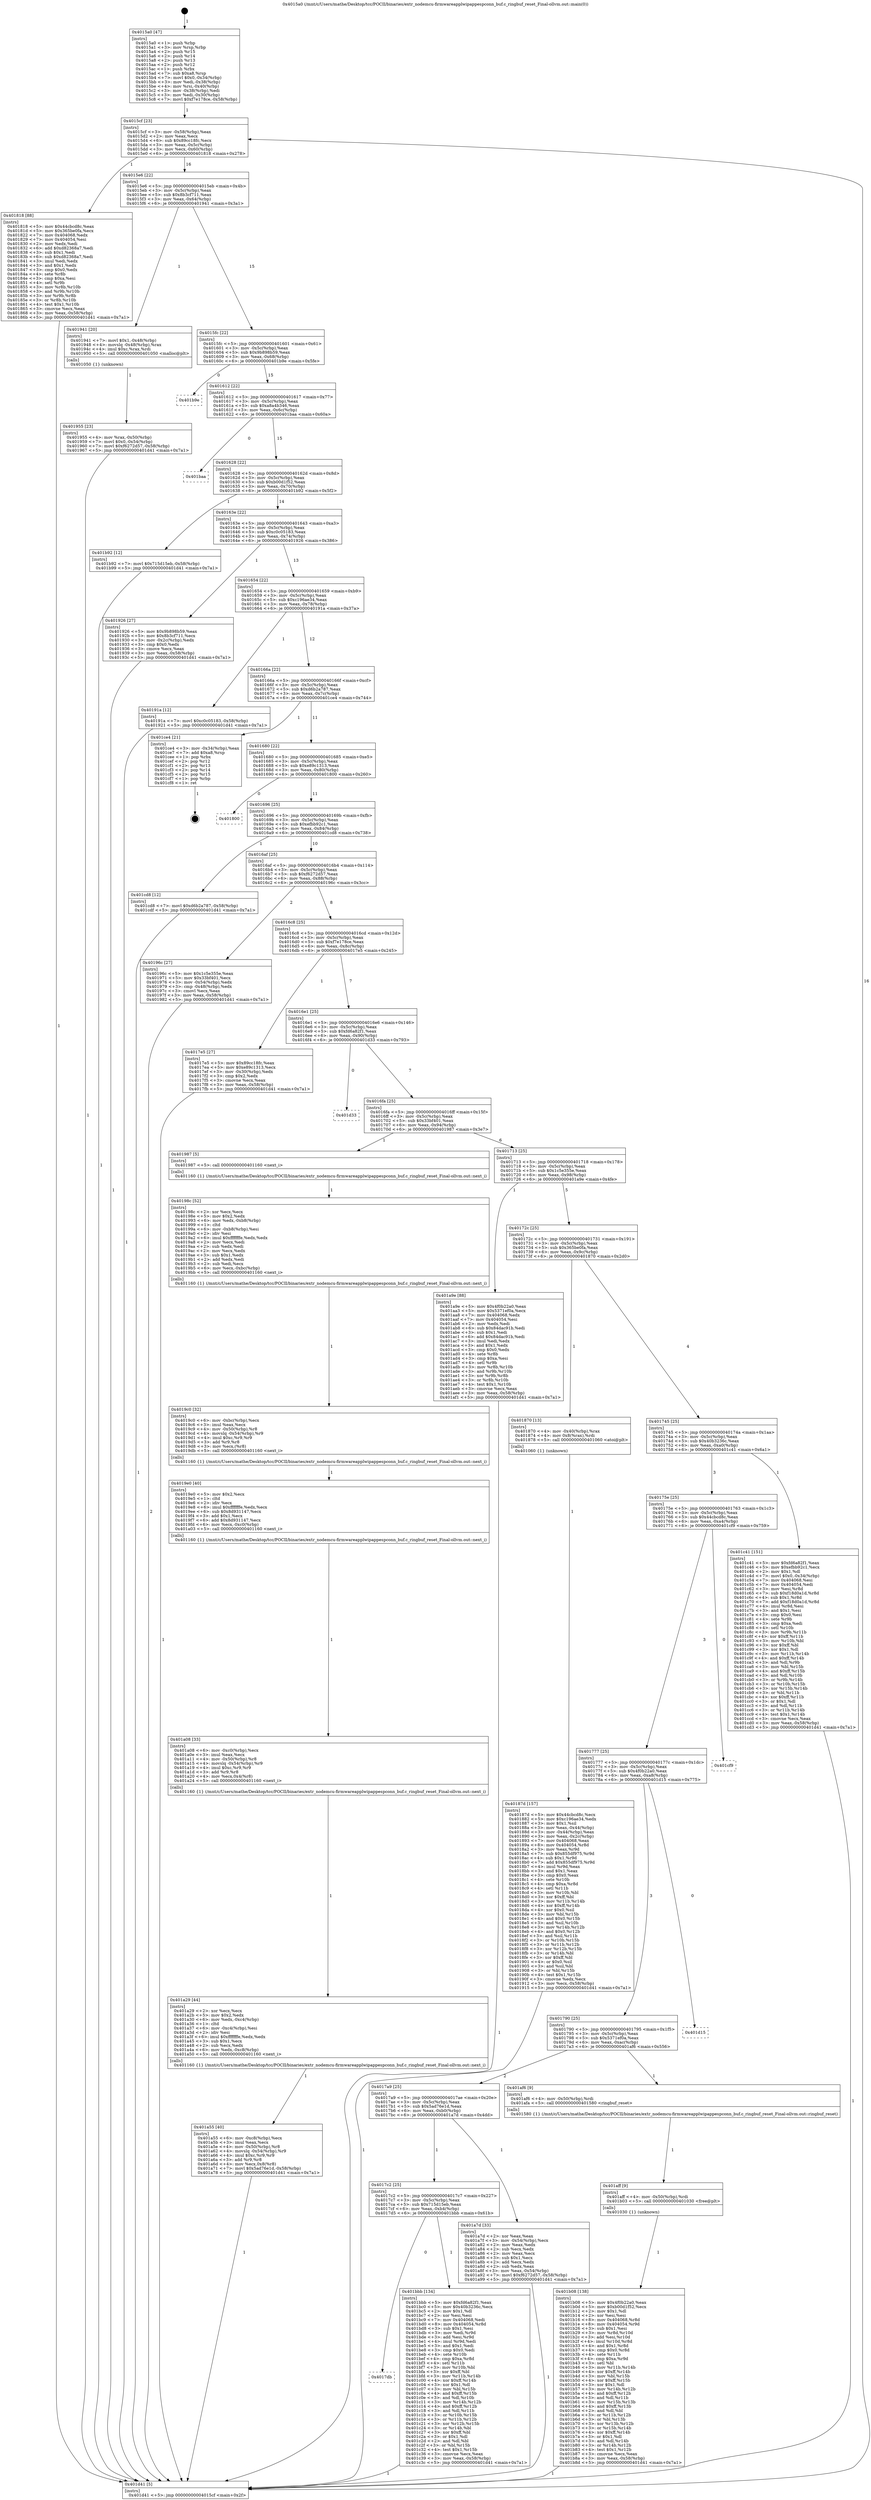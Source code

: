 digraph "0x4015a0" {
  label = "0x4015a0 (/mnt/c/Users/mathe/Desktop/tcc/POCII/binaries/extr_nodemcu-firmwareapplwipappespconn_buf.c_ringbuf_reset_Final-ollvm.out::main(0))"
  labelloc = "t"
  node[shape=record]

  Entry [label="",width=0.3,height=0.3,shape=circle,fillcolor=black,style=filled]
  "0x4015cf" [label="{
     0x4015cf [23]\l
     | [instrs]\l
     &nbsp;&nbsp;0x4015cf \<+3\>: mov -0x58(%rbp),%eax\l
     &nbsp;&nbsp;0x4015d2 \<+2\>: mov %eax,%ecx\l
     &nbsp;&nbsp;0x4015d4 \<+6\>: sub $0x89cc18fc,%ecx\l
     &nbsp;&nbsp;0x4015da \<+3\>: mov %eax,-0x5c(%rbp)\l
     &nbsp;&nbsp;0x4015dd \<+3\>: mov %ecx,-0x60(%rbp)\l
     &nbsp;&nbsp;0x4015e0 \<+6\>: je 0000000000401818 \<main+0x278\>\l
  }"]
  "0x401818" [label="{
     0x401818 [88]\l
     | [instrs]\l
     &nbsp;&nbsp;0x401818 \<+5\>: mov $0x44cbcd8c,%eax\l
     &nbsp;&nbsp;0x40181d \<+5\>: mov $0x365be0fa,%ecx\l
     &nbsp;&nbsp;0x401822 \<+7\>: mov 0x404068,%edx\l
     &nbsp;&nbsp;0x401829 \<+7\>: mov 0x404054,%esi\l
     &nbsp;&nbsp;0x401830 \<+2\>: mov %edx,%edi\l
     &nbsp;&nbsp;0x401832 \<+6\>: add $0xd82368a7,%edi\l
     &nbsp;&nbsp;0x401838 \<+3\>: sub $0x1,%edi\l
     &nbsp;&nbsp;0x40183b \<+6\>: sub $0xd82368a7,%edi\l
     &nbsp;&nbsp;0x401841 \<+3\>: imul %edi,%edx\l
     &nbsp;&nbsp;0x401844 \<+3\>: and $0x1,%edx\l
     &nbsp;&nbsp;0x401847 \<+3\>: cmp $0x0,%edx\l
     &nbsp;&nbsp;0x40184a \<+4\>: sete %r8b\l
     &nbsp;&nbsp;0x40184e \<+3\>: cmp $0xa,%esi\l
     &nbsp;&nbsp;0x401851 \<+4\>: setl %r9b\l
     &nbsp;&nbsp;0x401855 \<+3\>: mov %r8b,%r10b\l
     &nbsp;&nbsp;0x401858 \<+3\>: and %r9b,%r10b\l
     &nbsp;&nbsp;0x40185b \<+3\>: xor %r9b,%r8b\l
     &nbsp;&nbsp;0x40185e \<+3\>: or %r8b,%r10b\l
     &nbsp;&nbsp;0x401861 \<+4\>: test $0x1,%r10b\l
     &nbsp;&nbsp;0x401865 \<+3\>: cmovne %ecx,%eax\l
     &nbsp;&nbsp;0x401868 \<+3\>: mov %eax,-0x58(%rbp)\l
     &nbsp;&nbsp;0x40186b \<+5\>: jmp 0000000000401d41 \<main+0x7a1\>\l
  }"]
  "0x4015e6" [label="{
     0x4015e6 [22]\l
     | [instrs]\l
     &nbsp;&nbsp;0x4015e6 \<+5\>: jmp 00000000004015eb \<main+0x4b\>\l
     &nbsp;&nbsp;0x4015eb \<+3\>: mov -0x5c(%rbp),%eax\l
     &nbsp;&nbsp;0x4015ee \<+5\>: sub $0x8b3cf711,%eax\l
     &nbsp;&nbsp;0x4015f3 \<+3\>: mov %eax,-0x64(%rbp)\l
     &nbsp;&nbsp;0x4015f6 \<+6\>: je 0000000000401941 \<main+0x3a1\>\l
  }"]
  Exit [label="",width=0.3,height=0.3,shape=circle,fillcolor=black,style=filled,peripheries=2]
  "0x401941" [label="{
     0x401941 [20]\l
     | [instrs]\l
     &nbsp;&nbsp;0x401941 \<+7\>: movl $0x1,-0x48(%rbp)\l
     &nbsp;&nbsp;0x401948 \<+4\>: movslq -0x48(%rbp),%rax\l
     &nbsp;&nbsp;0x40194c \<+4\>: imul $0xc,%rax,%rdi\l
     &nbsp;&nbsp;0x401950 \<+5\>: call 0000000000401050 \<malloc@plt\>\l
     | [calls]\l
     &nbsp;&nbsp;0x401050 \{1\} (unknown)\l
  }"]
  "0x4015fc" [label="{
     0x4015fc [22]\l
     | [instrs]\l
     &nbsp;&nbsp;0x4015fc \<+5\>: jmp 0000000000401601 \<main+0x61\>\l
     &nbsp;&nbsp;0x401601 \<+3\>: mov -0x5c(%rbp),%eax\l
     &nbsp;&nbsp;0x401604 \<+5\>: sub $0x9b898b59,%eax\l
     &nbsp;&nbsp;0x401609 \<+3\>: mov %eax,-0x68(%rbp)\l
     &nbsp;&nbsp;0x40160c \<+6\>: je 0000000000401b9e \<main+0x5fe\>\l
  }"]
  "0x4017db" [label="{
     0x4017db\l
  }", style=dashed]
  "0x401b9e" [label="{
     0x401b9e\l
  }", style=dashed]
  "0x401612" [label="{
     0x401612 [22]\l
     | [instrs]\l
     &nbsp;&nbsp;0x401612 \<+5\>: jmp 0000000000401617 \<main+0x77\>\l
     &nbsp;&nbsp;0x401617 \<+3\>: mov -0x5c(%rbp),%eax\l
     &nbsp;&nbsp;0x40161a \<+5\>: sub $0xa8a4b346,%eax\l
     &nbsp;&nbsp;0x40161f \<+3\>: mov %eax,-0x6c(%rbp)\l
     &nbsp;&nbsp;0x401622 \<+6\>: je 0000000000401baa \<main+0x60a\>\l
  }"]
  "0x401bbb" [label="{
     0x401bbb [134]\l
     | [instrs]\l
     &nbsp;&nbsp;0x401bbb \<+5\>: mov $0xfd6a82f1,%eax\l
     &nbsp;&nbsp;0x401bc0 \<+5\>: mov $0x40b3236c,%ecx\l
     &nbsp;&nbsp;0x401bc5 \<+2\>: mov $0x1,%dl\l
     &nbsp;&nbsp;0x401bc7 \<+2\>: xor %esi,%esi\l
     &nbsp;&nbsp;0x401bc9 \<+7\>: mov 0x404068,%edi\l
     &nbsp;&nbsp;0x401bd0 \<+8\>: mov 0x404054,%r8d\l
     &nbsp;&nbsp;0x401bd8 \<+3\>: sub $0x1,%esi\l
     &nbsp;&nbsp;0x401bdb \<+3\>: mov %edi,%r9d\l
     &nbsp;&nbsp;0x401bde \<+3\>: add %esi,%r9d\l
     &nbsp;&nbsp;0x401be1 \<+4\>: imul %r9d,%edi\l
     &nbsp;&nbsp;0x401be5 \<+3\>: and $0x1,%edi\l
     &nbsp;&nbsp;0x401be8 \<+3\>: cmp $0x0,%edi\l
     &nbsp;&nbsp;0x401beb \<+4\>: sete %r10b\l
     &nbsp;&nbsp;0x401bef \<+4\>: cmp $0xa,%r8d\l
     &nbsp;&nbsp;0x401bf3 \<+4\>: setl %r11b\l
     &nbsp;&nbsp;0x401bf7 \<+3\>: mov %r10b,%bl\l
     &nbsp;&nbsp;0x401bfa \<+3\>: xor $0xff,%bl\l
     &nbsp;&nbsp;0x401bfd \<+3\>: mov %r11b,%r14b\l
     &nbsp;&nbsp;0x401c00 \<+4\>: xor $0xff,%r14b\l
     &nbsp;&nbsp;0x401c04 \<+3\>: xor $0x1,%dl\l
     &nbsp;&nbsp;0x401c07 \<+3\>: mov %bl,%r15b\l
     &nbsp;&nbsp;0x401c0a \<+4\>: and $0xff,%r15b\l
     &nbsp;&nbsp;0x401c0e \<+3\>: and %dl,%r10b\l
     &nbsp;&nbsp;0x401c11 \<+3\>: mov %r14b,%r12b\l
     &nbsp;&nbsp;0x401c14 \<+4\>: and $0xff,%r12b\l
     &nbsp;&nbsp;0x401c18 \<+3\>: and %dl,%r11b\l
     &nbsp;&nbsp;0x401c1b \<+3\>: or %r10b,%r15b\l
     &nbsp;&nbsp;0x401c1e \<+3\>: or %r11b,%r12b\l
     &nbsp;&nbsp;0x401c21 \<+3\>: xor %r12b,%r15b\l
     &nbsp;&nbsp;0x401c24 \<+3\>: or %r14b,%bl\l
     &nbsp;&nbsp;0x401c27 \<+3\>: xor $0xff,%bl\l
     &nbsp;&nbsp;0x401c2a \<+3\>: or $0x1,%dl\l
     &nbsp;&nbsp;0x401c2d \<+2\>: and %dl,%bl\l
     &nbsp;&nbsp;0x401c2f \<+3\>: or %bl,%r15b\l
     &nbsp;&nbsp;0x401c32 \<+4\>: test $0x1,%r15b\l
     &nbsp;&nbsp;0x401c36 \<+3\>: cmovne %ecx,%eax\l
     &nbsp;&nbsp;0x401c39 \<+3\>: mov %eax,-0x58(%rbp)\l
     &nbsp;&nbsp;0x401c3c \<+5\>: jmp 0000000000401d41 \<main+0x7a1\>\l
  }"]
  "0x401baa" [label="{
     0x401baa\l
  }", style=dashed]
  "0x401628" [label="{
     0x401628 [22]\l
     | [instrs]\l
     &nbsp;&nbsp;0x401628 \<+5\>: jmp 000000000040162d \<main+0x8d\>\l
     &nbsp;&nbsp;0x40162d \<+3\>: mov -0x5c(%rbp),%eax\l
     &nbsp;&nbsp;0x401630 \<+5\>: sub $0xb00d1f52,%eax\l
     &nbsp;&nbsp;0x401635 \<+3\>: mov %eax,-0x70(%rbp)\l
     &nbsp;&nbsp;0x401638 \<+6\>: je 0000000000401b92 \<main+0x5f2\>\l
  }"]
  "0x401b08" [label="{
     0x401b08 [138]\l
     | [instrs]\l
     &nbsp;&nbsp;0x401b08 \<+5\>: mov $0x4f0b22a0,%eax\l
     &nbsp;&nbsp;0x401b0d \<+5\>: mov $0xb00d1f52,%ecx\l
     &nbsp;&nbsp;0x401b12 \<+2\>: mov $0x1,%dl\l
     &nbsp;&nbsp;0x401b14 \<+2\>: xor %esi,%esi\l
     &nbsp;&nbsp;0x401b16 \<+8\>: mov 0x404068,%r8d\l
     &nbsp;&nbsp;0x401b1e \<+8\>: mov 0x404054,%r9d\l
     &nbsp;&nbsp;0x401b26 \<+3\>: sub $0x1,%esi\l
     &nbsp;&nbsp;0x401b29 \<+3\>: mov %r8d,%r10d\l
     &nbsp;&nbsp;0x401b2c \<+3\>: add %esi,%r10d\l
     &nbsp;&nbsp;0x401b2f \<+4\>: imul %r10d,%r8d\l
     &nbsp;&nbsp;0x401b33 \<+4\>: and $0x1,%r8d\l
     &nbsp;&nbsp;0x401b37 \<+4\>: cmp $0x0,%r8d\l
     &nbsp;&nbsp;0x401b3b \<+4\>: sete %r11b\l
     &nbsp;&nbsp;0x401b3f \<+4\>: cmp $0xa,%r9d\l
     &nbsp;&nbsp;0x401b43 \<+3\>: setl %bl\l
     &nbsp;&nbsp;0x401b46 \<+3\>: mov %r11b,%r14b\l
     &nbsp;&nbsp;0x401b49 \<+4\>: xor $0xff,%r14b\l
     &nbsp;&nbsp;0x401b4d \<+3\>: mov %bl,%r15b\l
     &nbsp;&nbsp;0x401b50 \<+4\>: xor $0xff,%r15b\l
     &nbsp;&nbsp;0x401b54 \<+3\>: xor $0x1,%dl\l
     &nbsp;&nbsp;0x401b57 \<+3\>: mov %r14b,%r12b\l
     &nbsp;&nbsp;0x401b5a \<+4\>: and $0xff,%r12b\l
     &nbsp;&nbsp;0x401b5e \<+3\>: and %dl,%r11b\l
     &nbsp;&nbsp;0x401b61 \<+3\>: mov %r15b,%r13b\l
     &nbsp;&nbsp;0x401b64 \<+4\>: and $0xff,%r13b\l
     &nbsp;&nbsp;0x401b68 \<+2\>: and %dl,%bl\l
     &nbsp;&nbsp;0x401b6a \<+3\>: or %r11b,%r12b\l
     &nbsp;&nbsp;0x401b6d \<+3\>: or %bl,%r13b\l
     &nbsp;&nbsp;0x401b70 \<+3\>: xor %r13b,%r12b\l
     &nbsp;&nbsp;0x401b73 \<+3\>: or %r15b,%r14b\l
     &nbsp;&nbsp;0x401b76 \<+4\>: xor $0xff,%r14b\l
     &nbsp;&nbsp;0x401b7a \<+3\>: or $0x1,%dl\l
     &nbsp;&nbsp;0x401b7d \<+3\>: and %dl,%r14b\l
     &nbsp;&nbsp;0x401b80 \<+3\>: or %r14b,%r12b\l
     &nbsp;&nbsp;0x401b83 \<+4\>: test $0x1,%r12b\l
     &nbsp;&nbsp;0x401b87 \<+3\>: cmovne %ecx,%eax\l
     &nbsp;&nbsp;0x401b8a \<+3\>: mov %eax,-0x58(%rbp)\l
     &nbsp;&nbsp;0x401b8d \<+5\>: jmp 0000000000401d41 \<main+0x7a1\>\l
  }"]
  "0x401b92" [label="{
     0x401b92 [12]\l
     | [instrs]\l
     &nbsp;&nbsp;0x401b92 \<+7\>: movl $0x715d15eb,-0x58(%rbp)\l
     &nbsp;&nbsp;0x401b99 \<+5\>: jmp 0000000000401d41 \<main+0x7a1\>\l
  }"]
  "0x40163e" [label="{
     0x40163e [22]\l
     | [instrs]\l
     &nbsp;&nbsp;0x40163e \<+5\>: jmp 0000000000401643 \<main+0xa3\>\l
     &nbsp;&nbsp;0x401643 \<+3\>: mov -0x5c(%rbp),%eax\l
     &nbsp;&nbsp;0x401646 \<+5\>: sub $0xc0c05183,%eax\l
     &nbsp;&nbsp;0x40164b \<+3\>: mov %eax,-0x74(%rbp)\l
     &nbsp;&nbsp;0x40164e \<+6\>: je 0000000000401926 \<main+0x386\>\l
  }"]
  "0x401aff" [label="{
     0x401aff [9]\l
     | [instrs]\l
     &nbsp;&nbsp;0x401aff \<+4\>: mov -0x50(%rbp),%rdi\l
     &nbsp;&nbsp;0x401b03 \<+5\>: call 0000000000401030 \<free@plt\>\l
     | [calls]\l
     &nbsp;&nbsp;0x401030 \{1\} (unknown)\l
  }"]
  "0x401926" [label="{
     0x401926 [27]\l
     | [instrs]\l
     &nbsp;&nbsp;0x401926 \<+5\>: mov $0x9b898b59,%eax\l
     &nbsp;&nbsp;0x40192b \<+5\>: mov $0x8b3cf711,%ecx\l
     &nbsp;&nbsp;0x401930 \<+3\>: mov -0x2c(%rbp),%edx\l
     &nbsp;&nbsp;0x401933 \<+3\>: cmp $0x0,%edx\l
     &nbsp;&nbsp;0x401936 \<+3\>: cmove %ecx,%eax\l
     &nbsp;&nbsp;0x401939 \<+3\>: mov %eax,-0x58(%rbp)\l
     &nbsp;&nbsp;0x40193c \<+5\>: jmp 0000000000401d41 \<main+0x7a1\>\l
  }"]
  "0x401654" [label="{
     0x401654 [22]\l
     | [instrs]\l
     &nbsp;&nbsp;0x401654 \<+5\>: jmp 0000000000401659 \<main+0xb9\>\l
     &nbsp;&nbsp;0x401659 \<+3\>: mov -0x5c(%rbp),%eax\l
     &nbsp;&nbsp;0x40165c \<+5\>: sub $0xc196ae34,%eax\l
     &nbsp;&nbsp;0x401661 \<+3\>: mov %eax,-0x78(%rbp)\l
     &nbsp;&nbsp;0x401664 \<+6\>: je 000000000040191a \<main+0x37a\>\l
  }"]
  "0x4017c2" [label="{
     0x4017c2 [25]\l
     | [instrs]\l
     &nbsp;&nbsp;0x4017c2 \<+5\>: jmp 00000000004017c7 \<main+0x227\>\l
     &nbsp;&nbsp;0x4017c7 \<+3\>: mov -0x5c(%rbp),%eax\l
     &nbsp;&nbsp;0x4017ca \<+5\>: sub $0x715d15eb,%eax\l
     &nbsp;&nbsp;0x4017cf \<+6\>: mov %eax,-0xb4(%rbp)\l
     &nbsp;&nbsp;0x4017d5 \<+6\>: je 0000000000401bbb \<main+0x61b\>\l
  }"]
  "0x40191a" [label="{
     0x40191a [12]\l
     | [instrs]\l
     &nbsp;&nbsp;0x40191a \<+7\>: movl $0xc0c05183,-0x58(%rbp)\l
     &nbsp;&nbsp;0x401921 \<+5\>: jmp 0000000000401d41 \<main+0x7a1\>\l
  }"]
  "0x40166a" [label="{
     0x40166a [22]\l
     | [instrs]\l
     &nbsp;&nbsp;0x40166a \<+5\>: jmp 000000000040166f \<main+0xcf\>\l
     &nbsp;&nbsp;0x40166f \<+3\>: mov -0x5c(%rbp),%eax\l
     &nbsp;&nbsp;0x401672 \<+5\>: sub $0xd6b2a787,%eax\l
     &nbsp;&nbsp;0x401677 \<+3\>: mov %eax,-0x7c(%rbp)\l
     &nbsp;&nbsp;0x40167a \<+6\>: je 0000000000401ce4 \<main+0x744\>\l
  }"]
  "0x401a7d" [label="{
     0x401a7d [33]\l
     | [instrs]\l
     &nbsp;&nbsp;0x401a7d \<+2\>: xor %eax,%eax\l
     &nbsp;&nbsp;0x401a7f \<+3\>: mov -0x54(%rbp),%ecx\l
     &nbsp;&nbsp;0x401a82 \<+2\>: mov %eax,%edx\l
     &nbsp;&nbsp;0x401a84 \<+2\>: sub %ecx,%edx\l
     &nbsp;&nbsp;0x401a86 \<+2\>: mov %eax,%ecx\l
     &nbsp;&nbsp;0x401a88 \<+3\>: sub $0x1,%ecx\l
     &nbsp;&nbsp;0x401a8b \<+2\>: add %ecx,%edx\l
     &nbsp;&nbsp;0x401a8d \<+2\>: sub %edx,%eax\l
     &nbsp;&nbsp;0x401a8f \<+3\>: mov %eax,-0x54(%rbp)\l
     &nbsp;&nbsp;0x401a92 \<+7\>: movl $0xf6272d57,-0x58(%rbp)\l
     &nbsp;&nbsp;0x401a99 \<+5\>: jmp 0000000000401d41 \<main+0x7a1\>\l
  }"]
  "0x401ce4" [label="{
     0x401ce4 [21]\l
     | [instrs]\l
     &nbsp;&nbsp;0x401ce4 \<+3\>: mov -0x34(%rbp),%eax\l
     &nbsp;&nbsp;0x401ce7 \<+7\>: add $0xa8,%rsp\l
     &nbsp;&nbsp;0x401cee \<+1\>: pop %rbx\l
     &nbsp;&nbsp;0x401cef \<+2\>: pop %r12\l
     &nbsp;&nbsp;0x401cf1 \<+2\>: pop %r13\l
     &nbsp;&nbsp;0x401cf3 \<+2\>: pop %r14\l
     &nbsp;&nbsp;0x401cf5 \<+2\>: pop %r15\l
     &nbsp;&nbsp;0x401cf7 \<+1\>: pop %rbp\l
     &nbsp;&nbsp;0x401cf8 \<+1\>: ret\l
  }"]
  "0x401680" [label="{
     0x401680 [22]\l
     | [instrs]\l
     &nbsp;&nbsp;0x401680 \<+5\>: jmp 0000000000401685 \<main+0xe5\>\l
     &nbsp;&nbsp;0x401685 \<+3\>: mov -0x5c(%rbp),%eax\l
     &nbsp;&nbsp;0x401688 \<+5\>: sub $0xe89c1313,%eax\l
     &nbsp;&nbsp;0x40168d \<+3\>: mov %eax,-0x80(%rbp)\l
     &nbsp;&nbsp;0x401690 \<+6\>: je 0000000000401800 \<main+0x260\>\l
  }"]
  "0x4017a9" [label="{
     0x4017a9 [25]\l
     | [instrs]\l
     &nbsp;&nbsp;0x4017a9 \<+5\>: jmp 00000000004017ae \<main+0x20e\>\l
     &nbsp;&nbsp;0x4017ae \<+3\>: mov -0x5c(%rbp),%eax\l
     &nbsp;&nbsp;0x4017b1 \<+5\>: sub $0x5ad76e1d,%eax\l
     &nbsp;&nbsp;0x4017b6 \<+6\>: mov %eax,-0xb0(%rbp)\l
     &nbsp;&nbsp;0x4017bc \<+6\>: je 0000000000401a7d \<main+0x4dd\>\l
  }"]
  "0x401800" [label="{
     0x401800\l
  }", style=dashed]
  "0x401696" [label="{
     0x401696 [25]\l
     | [instrs]\l
     &nbsp;&nbsp;0x401696 \<+5\>: jmp 000000000040169b \<main+0xfb\>\l
     &nbsp;&nbsp;0x40169b \<+3\>: mov -0x5c(%rbp),%eax\l
     &nbsp;&nbsp;0x40169e \<+5\>: sub $0xefbb92c1,%eax\l
     &nbsp;&nbsp;0x4016a3 \<+6\>: mov %eax,-0x84(%rbp)\l
     &nbsp;&nbsp;0x4016a9 \<+6\>: je 0000000000401cd8 \<main+0x738\>\l
  }"]
  "0x401af6" [label="{
     0x401af6 [9]\l
     | [instrs]\l
     &nbsp;&nbsp;0x401af6 \<+4\>: mov -0x50(%rbp),%rdi\l
     &nbsp;&nbsp;0x401afa \<+5\>: call 0000000000401580 \<ringbuf_reset\>\l
     | [calls]\l
     &nbsp;&nbsp;0x401580 \{1\} (/mnt/c/Users/mathe/Desktop/tcc/POCII/binaries/extr_nodemcu-firmwareapplwipappespconn_buf.c_ringbuf_reset_Final-ollvm.out::ringbuf_reset)\l
  }"]
  "0x401cd8" [label="{
     0x401cd8 [12]\l
     | [instrs]\l
     &nbsp;&nbsp;0x401cd8 \<+7\>: movl $0xd6b2a787,-0x58(%rbp)\l
     &nbsp;&nbsp;0x401cdf \<+5\>: jmp 0000000000401d41 \<main+0x7a1\>\l
  }"]
  "0x4016af" [label="{
     0x4016af [25]\l
     | [instrs]\l
     &nbsp;&nbsp;0x4016af \<+5\>: jmp 00000000004016b4 \<main+0x114\>\l
     &nbsp;&nbsp;0x4016b4 \<+3\>: mov -0x5c(%rbp),%eax\l
     &nbsp;&nbsp;0x4016b7 \<+5\>: sub $0xf6272d57,%eax\l
     &nbsp;&nbsp;0x4016bc \<+6\>: mov %eax,-0x88(%rbp)\l
     &nbsp;&nbsp;0x4016c2 \<+6\>: je 000000000040196c \<main+0x3cc\>\l
  }"]
  "0x401790" [label="{
     0x401790 [25]\l
     | [instrs]\l
     &nbsp;&nbsp;0x401790 \<+5\>: jmp 0000000000401795 \<main+0x1f5\>\l
     &nbsp;&nbsp;0x401795 \<+3\>: mov -0x5c(%rbp),%eax\l
     &nbsp;&nbsp;0x401798 \<+5\>: sub $0x5371ef0a,%eax\l
     &nbsp;&nbsp;0x40179d \<+6\>: mov %eax,-0xac(%rbp)\l
     &nbsp;&nbsp;0x4017a3 \<+6\>: je 0000000000401af6 \<main+0x556\>\l
  }"]
  "0x40196c" [label="{
     0x40196c [27]\l
     | [instrs]\l
     &nbsp;&nbsp;0x40196c \<+5\>: mov $0x1c5e355e,%eax\l
     &nbsp;&nbsp;0x401971 \<+5\>: mov $0x33bf401,%ecx\l
     &nbsp;&nbsp;0x401976 \<+3\>: mov -0x54(%rbp),%edx\l
     &nbsp;&nbsp;0x401979 \<+3\>: cmp -0x48(%rbp),%edx\l
     &nbsp;&nbsp;0x40197c \<+3\>: cmovl %ecx,%eax\l
     &nbsp;&nbsp;0x40197f \<+3\>: mov %eax,-0x58(%rbp)\l
     &nbsp;&nbsp;0x401982 \<+5\>: jmp 0000000000401d41 \<main+0x7a1\>\l
  }"]
  "0x4016c8" [label="{
     0x4016c8 [25]\l
     | [instrs]\l
     &nbsp;&nbsp;0x4016c8 \<+5\>: jmp 00000000004016cd \<main+0x12d\>\l
     &nbsp;&nbsp;0x4016cd \<+3\>: mov -0x5c(%rbp),%eax\l
     &nbsp;&nbsp;0x4016d0 \<+5\>: sub $0xf7e178ce,%eax\l
     &nbsp;&nbsp;0x4016d5 \<+6\>: mov %eax,-0x8c(%rbp)\l
     &nbsp;&nbsp;0x4016db \<+6\>: je 00000000004017e5 \<main+0x245\>\l
  }"]
  "0x401d15" [label="{
     0x401d15\l
  }", style=dashed]
  "0x4017e5" [label="{
     0x4017e5 [27]\l
     | [instrs]\l
     &nbsp;&nbsp;0x4017e5 \<+5\>: mov $0x89cc18fc,%eax\l
     &nbsp;&nbsp;0x4017ea \<+5\>: mov $0xe89c1313,%ecx\l
     &nbsp;&nbsp;0x4017ef \<+3\>: mov -0x30(%rbp),%edx\l
     &nbsp;&nbsp;0x4017f2 \<+3\>: cmp $0x2,%edx\l
     &nbsp;&nbsp;0x4017f5 \<+3\>: cmovne %ecx,%eax\l
     &nbsp;&nbsp;0x4017f8 \<+3\>: mov %eax,-0x58(%rbp)\l
     &nbsp;&nbsp;0x4017fb \<+5\>: jmp 0000000000401d41 \<main+0x7a1\>\l
  }"]
  "0x4016e1" [label="{
     0x4016e1 [25]\l
     | [instrs]\l
     &nbsp;&nbsp;0x4016e1 \<+5\>: jmp 00000000004016e6 \<main+0x146\>\l
     &nbsp;&nbsp;0x4016e6 \<+3\>: mov -0x5c(%rbp),%eax\l
     &nbsp;&nbsp;0x4016e9 \<+5\>: sub $0xfd6a82f1,%eax\l
     &nbsp;&nbsp;0x4016ee \<+6\>: mov %eax,-0x90(%rbp)\l
     &nbsp;&nbsp;0x4016f4 \<+6\>: je 0000000000401d33 \<main+0x793\>\l
  }"]
  "0x401d41" [label="{
     0x401d41 [5]\l
     | [instrs]\l
     &nbsp;&nbsp;0x401d41 \<+5\>: jmp 00000000004015cf \<main+0x2f\>\l
  }"]
  "0x4015a0" [label="{
     0x4015a0 [47]\l
     | [instrs]\l
     &nbsp;&nbsp;0x4015a0 \<+1\>: push %rbp\l
     &nbsp;&nbsp;0x4015a1 \<+3\>: mov %rsp,%rbp\l
     &nbsp;&nbsp;0x4015a4 \<+2\>: push %r15\l
     &nbsp;&nbsp;0x4015a6 \<+2\>: push %r14\l
     &nbsp;&nbsp;0x4015a8 \<+2\>: push %r13\l
     &nbsp;&nbsp;0x4015aa \<+2\>: push %r12\l
     &nbsp;&nbsp;0x4015ac \<+1\>: push %rbx\l
     &nbsp;&nbsp;0x4015ad \<+7\>: sub $0xa8,%rsp\l
     &nbsp;&nbsp;0x4015b4 \<+7\>: movl $0x0,-0x34(%rbp)\l
     &nbsp;&nbsp;0x4015bb \<+3\>: mov %edi,-0x38(%rbp)\l
     &nbsp;&nbsp;0x4015be \<+4\>: mov %rsi,-0x40(%rbp)\l
     &nbsp;&nbsp;0x4015c2 \<+3\>: mov -0x38(%rbp),%edi\l
     &nbsp;&nbsp;0x4015c5 \<+3\>: mov %edi,-0x30(%rbp)\l
     &nbsp;&nbsp;0x4015c8 \<+7\>: movl $0xf7e178ce,-0x58(%rbp)\l
  }"]
  "0x401777" [label="{
     0x401777 [25]\l
     | [instrs]\l
     &nbsp;&nbsp;0x401777 \<+5\>: jmp 000000000040177c \<main+0x1dc\>\l
     &nbsp;&nbsp;0x40177c \<+3\>: mov -0x5c(%rbp),%eax\l
     &nbsp;&nbsp;0x40177f \<+5\>: sub $0x4f0b22a0,%eax\l
     &nbsp;&nbsp;0x401784 \<+6\>: mov %eax,-0xa8(%rbp)\l
     &nbsp;&nbsp;0x40178a \<+6\>: je 0000000000401d15 \<main+0x775\>\l
  }"]
  "0x401d33" [label="{
     0x401d33\l
  }", style=dashed]
  "0x4016fa" [label="{
     0x4016fa [25]\l
     | [instrs]\l
     &nbsp;&nbsp;0x4016fa \<+5\>: jmp 00000000004016ff \<main+0x15f\>\l
     &nbsp;&nbsp;0x4016ff \<+3\>: mov -0x5c(%rbp),%eax\l
     &nbsp;&nbsp;0x401702 \<+5\>: sub $0x33bf401,%eax\l
     &nbsp;&nbsp;0x401707 \<+6\>: mov %eax,-0x94(%rbp)\l
     &nbsp;&nbsp;0x40170d \<+6\>: je 0000000000401987 \<main+0x3e7\>\l
  }"]
  "0x401cf9" [label="{
     0x401cf9\l
  }", style=dashed]
  "0x401987" [label="{
     0x401987 [5]\l
     | [instrs]\l
     &nbsp;&nbsp;0x401987 \<+5\>: call 0000000000401160 \<next_i\>\l
     | [calls]\l
     &nbsp;&nbsp;0x401160 \{1\} (/mnt/c/Users/mathe/Desktop/tcc/POCII/binaries/extr_nodemcu-firmwareapplwipappespconn_buf.c_ringbuf_reset_Final-ollvm.out::next_i)\l
  }"]
  "0x401713" [label="{
     0x401713 [25]\l
     | [instrs]\l
     &nbsp;&nbsp;0x401713 \<+5\>: jmp 0000000000401718 \<main+0x178\>\l
     &nbsp;&nbsp;0x401718 \<+3\>: mov -0x5c(%rbp),%eax\l
     &nbsp;&nbsp;0x40171b \<+5\>: sub $0x1c5e355e,%eax\l
     &nbsp;&nbsp;0x401720 \<+6\>: mov %eax,-0x98(%rbp)\l
     &nbsp;&nbsp;0x401726 \<+6\>: je 0000000000401a9e \<main+0x4fe\>\l
  }"]
  "0x40175e" [label="{
     0x40175e [25]\l
     | [instrs]\l
     &nbsp;&nbsp;0x40175e \<+5\>: jmp 0000000000401763 \<main+0x1c3\>\l
     &nbsp;&nbsp;0x401763 \<+3\>: mov -0x5c(%rbp),%eax\l
     &nbsp;&nbsp;0x401766 \<+5\>: sub $0x44cbcd8c,%eax\l
     &nbsp;&nbsp;0x40176b \<+6\>: mov %eax,-0xa4(%rbp)\l
     &nbsp;&nbsp;0x401771 \<+6\>: je 0000000000401cf9 \<main+0x759\>\l
  }"]
  "0x401a9e" [label="{
     0x401a9e [88]\l
     | [instrs]\l
     &nbsp;&nbsp;0x401a9e \<+5\>: mov $0x4f0b22a0,%eax\l
     &nbsp;&nbsp;0x401aa3 \<+5\>: mov $0x5371ef0a,%ecx\l
     &nbsp;&nbsp;0x401aa8 \<+7\>: mov 0x404068,%edx\l
     &nbsp;&nbsp;0x401aaf \<+7\>: mov 0x404054,%esi\l
     &nbsp;&nbsp;0x401ab6 \<+2\>: mov %edx,%edi\l
     &nbsp;&nbsp;0x401ab8 \<+6\>: sub $0x84dac91b,%edi\l
     &nbsp;&nbsp;0x401abe \<+3\>: sub $0x1,%edi\l
     &nbsp;&nbsp;0x401ac1 \<+6\>: add $0x84dac91b,%edi\l
     &nbsp;&nbsp;0x401ac7 \<+3\>: imul %edi,%edx\l
     &nbsp;&nbsp;0x401aca \<+3\>: and $0x1,%edx\l
     &nbsp;&nbsp;0x401acd \<+3\>: cmp $0x0,%edx\l
     &nbsp;&nbsp;0x401ad0 \<+4\>: sete %r8b\l
     &nbsp;&nbsp;0x401ad4 \<+3\>: cmp $0xa,%esi\l
     &nbsp;&nbsp;0x401ad7 \<+4\>: setl %r9b\l
     &nbsp;&nbsp;0x401adb \<+3\>: mov %r8b,%r10b\l
     &nbsp;&nbsp;0x401ade \<+3\>: and %r9b,%r10b\l
     &nbsp;&nbsp;0x401ae1 \<+3\>: xor %r9b,%r8b\l
     &nbsp;&nbsp;0x401ae4 \<+3\>: or %r8b,%r10b\l
     &nbsp;&nbsp;0x401ae7 \<+4\>: test $0x1,%r10b\l
     &nbsp;&nbsp;0x401aeb \<+3\>: cmovne %ecx,%eax\l
     &nbsp;&nbsp;0x401aee \<+3\>: mov %eax,-0x58(%rbp)\l
     &nbsp;&nbsp;0x401af1 \<+5\>: jmp 0000000000401d41 \<main+0x7a1\>\l
  }"]
  "0x40172c" [label="{
     0x40172c [25]\l
     | [instrs]\l
     &nbsp;&nbsp;0x40172c \<+5\>: jmp 0000000000401731 \<main+0x191\>\l
     &nbsp;&nbsp;0x401731 \<+3\>: mov -0x5c(%rbp),%eax\l
     &nbsp;&nbsp;0x401734 \<+5\>: sub $0x365be0fa,%eax\l
     &nbsp;&nbsp;0x401739 \<+6\>: mov %eax,-0x9c(%rbp)\l
     &nbsp;&nbsp;0x40173f \<+6\>: je 0000000000401870 \<main+0x2d0\>\l
  }"]
  "0x401c41" [label="{
     0x401c41 [151]\l
     | [instrs]\l
     &nbsp;&nbsp;0x401c41 \<+5\>: mov $0xfd6a82f1,%eax\l
     &nbsp;&nbsp;0x401c46 \<+5\>: mov $0xefbb92c1,%ecx\l
     &nbsp;&nbsp;0x401c4b \<+2\>: mov $0x1,%dl\l
     &nbsp;&nbsp;0x401c4d \<+7\>: movl $0x0,-0x34(%rbp)\l
     &nbsp;&nbsp;0x401c54 \<+7\>: mov 0x404068,%esi\l
     &nbsp;&nbsp;0x401c5b \<+7\>: mov 0x404054,%edi\l
     &nbsp;&nbsp;0x401c62 \<+3\>: mov %esi,%r8d\l
     &nbsp;&nbsp;0x401c65 \<+7\>: sub $0xf18d0a1d,%r8d\l
     &nbsp;&nbsp;0x401c6c \<+4\>: sub $0x1,%r8d\l
     &nbsp;&nbsp;0x401c70 \<+7\>: add $0xf18d0a1d,%r8d\l
     &nbsp;&nbsp;0x401c77 \<+4\>: imul %r8d,%esi\l
     &nbsp;&nbsp;0x401c7b \<+3\>: and $0x1,%esi\l
     &nbsp;&nbsp;0x401c7e \<+3\>: cmp $0x0,%esi\l
     &nbsp;&nbsp;0x401c81 \<+4\>: sete %r9b\l
     &nbsp;&nbsp;0x401c85 \<+3\>: cmp $0xa,%edi\l
     &nbsp;&nbsp;0x401c88 \<+4\>: setl %r10b\l
     &nbsp;&nbsp;0x401c8c \<+3\>: mov %r9b,%r11b\l
     &nbsp;&nbsp;0x401c8f \<+4\>: xor $0xff,%r11b\l
     &nbsp;&nbsp;0x401c93 \<+3\>: mov %r10b,%bl\l
     &nbsp;&nbsp;0x401c96 \<+3\>: xor $0xff,%bl\l
     &nbsp;&nbsp;0x401c99 \<+3\>: xor $0x1,%dl\l
     &nbsp;&nbsp;0x401c9c \<+3\>: mov %r11b,%r14b\l
     &nbsp;&nbsp;0x401c9f \<+4\>: and $0xff,%r14b\l
     &nbsp;&nbsp;0x401ca3 \<+3\>: and %dl,%r9b\l
     &nbsp;&nbsp;0x401ca6 \<+3\>: mov %bl,%r15b\l
     &nbsp;&nbsp;0x401ca9 \<+4\>: and $0xff,%r15b\l
     &nbsp;&nbsp;0x401cad \<+3\>: and %dl,%r10b\l
     &nbsp;&nbsp;0x401cb0 \<+3\>: or %r9b,%r14b\l
     &nbsp;&nbsp;0x401cb3 \<+3\>: or %r10b,%r15b\l
     &nbsp;&nbsp;0x401cb6 \<+3\>: xor %r15b,%r14b\l
     &nbsp;&nbsp;0x401cb9 \<+3\>: or %bl,%r11b\l
     &nbsp;&nbsp;0x401cbc \<+4\>: xor $0xff,%r11b\l
     &nbsp;&nbsp;0x401cc0 \<+3\>: or $0x1,%dl\l
     &nbsp;&nbsp;0x401cc3 \<+3\>: and %dl,%r11b\l
     &nbsp;&nbsp;0x401cc6 \<+3\>: or %r11b,%r14b\l
     &nbsp;&nbsp;0x401cc9 \<+4\>: test $0x1,%r14b\l
     &nbsp;&nbsp;0x401ccd \<+3\>: cmovne %ecx,%eax\l
     &nbsp;&nbsp;0x401cd0 \<+3\>: mov %eax,-0x58(%rbp)\l
     &nbsp;&nbsp;0x401cd3 \<+5\>: jmp 0000000000401d41 \<main+0x7a1\>\l
  }"]
  "0x401870" [label="{
     0x401870 [13]\l
     | [instrs]\l
     &nbsp;&nbsp;0x401870 \<+4\>: mov -0x40(%rbp),%rax\l
     &nbsp;&nbsp;0x401874 \<+4\>: mov 0x8(%rax),%rdi\l
     &nbsp;&nbsp;0x401878 \<+5\>: call 0000000000401060 \<atoi@plt\>\l
     | [calls]\l
     &nbsp;&nbsp;0x401060 \{1\} (unknown)\l
  }"]
  "0x401745" [label="{
     0x401745 [25]\l
     | [instrs]\l
     &nbsp;&nbsp;0x401745 \<+5\>: jmp 000000000040174a \<main+0x1aa\>\l
     &nbsp;&nbsp;0x40174a \<+3\>: mov -0x5c(%rbp),%eax\l
     &nbsp;&nbsp;0x40174d \<+5\>: sub $0x40b3236c,%eax\l
     &nbsp;&nbsp;0x401752 \<+6\>: mov %eax,-0xa0(%rbp)\l
     &nbsp;&nbsp;0x401758 \<+6\>: je 0000000000401c41 \<main+0x6a1\>\l
  }"]
  "0x40187d" [label="{
     0x40187d [157]\l
     | [instrs]\l
     &nbsp;&nbsp;0x40187d \<+5\>: mov $0x44cbcd8c,%ecx\l
     &nbsp;&nbsp;0x401882 \<+5\>: mov $0xc196ae34,%edx\l
     &nbsp;&nbsp;0x401887 \<+3\>: mov $0x1,%sil\l
     &nbsp;&nbsp;0x40188a \<+3\>: mov %eax,-0x44(%rbp)\l
     &nbsp;&nbsp;0x40188d \<+3\>: mov -0x44(%rbp),%eax\l
     &nbsp;&nbsp;0x401890 \<+3\>: mov %eax,-0x2c(%rbp)\l
     &nbsp;&nbsp;0x401893 \<+7\>: mov 0x404068,%eax\l
     &nbsp;&nbsp;0x40189a \<+8\>: mov 0x404054,%r8d\l
     &nbsp;&nbsp;0x4018a2 \<+3\>: mov %eax,%r9d\l
     &nbsp;&nbsp;0x4018a5 \<+7\>: sub $0x855df975,%r9d\l
     &nbsp;&nbsp;0x4018ac \<+4\>: sub $0x1,%r9d\l
     &nbsp;&nbsp;0x4018b0 \<+7\>: add $0x855df975,%r9d\l
     &nbsp;&nbsp;0x4018b7 \<+4\>: imul %r9d,%eax\l
     &nbsp;&nbsp;0x4018bb \<+3\>: and $0x1,%eax\l
     &nbsp;&nbsp;0x4018be \<+3\>: cmp $0x0,%eax\l
     &nbsp;&nbsp;0x4018c1 \<+4\>: sete %r10b\l
     &nbsp;&nbsp;0x4018c5 \<+4\>: cmp $0xa,%r8d\l
     &nbsp;&nbsp;0x4018c9 \<+4\>: setl %r11b\l
     &nbsp;&nbsp;0x4018cd \<+3\>: mov %r10b,%bl\l
     &nbsp;&nbsp;0x4018d0 \<+3\>: xor $0xff,%bl\l
     &nbsp;&nbsp;0x4018d3 \<+3\>: mov %r11b,%r14b\l
     &nbsp;&nbsp;0x4018d6 \<+4\>: xor $0xff,%r14b\l
     &nbsp;&nbsp;0x4018da \<+4\>: xor $0x0,%sil\l
     &nbsp;&nbsp;0x4018de \<+3\>: mov %bl,%r15b\l
     &nbsp;&nbsp;0x4018e1 \<+4\>: and $0x0,%r15b\l
     &nbsp;&nbsp;0x4018e5 \<+3\>: and %sil,%r10b\l
     &nbsp;&nbsp;0x4018e8 \<+3\>: mov %r14b,%r12b\l
     &nbsp;&nbsp;0x4018eb \<+4\>: and $0x0,%r12b\l
     &nbsp;&nbsp;0x4018ef \<+3\>: and %sil,%r11b\l
     &nbsp;&nbsp;0x4018f2 \<+3\>: or %r10b,%r15b\l
     &nbsp;&nbsp;0x4018f5 \<+3\>: or %r11b,%r12b\l
     &nbsp;&nbsp;0x4018f8 \<+3\>: xor %r12b,%r15b\l
     &nbsp;&nbsp;0x4018fb \<+3\>: or %r14b,%bl\l
     &nbsp;&nbsp;0x4018fe \<+3\>: xor $0xff,%bl\l
     &nbsp;&nbsp;0x401901 \<+4\>: or $0x0,%sil\l
     &nbsp;&nbsp;0x401905 \<+3\>: and %sil,%bl\l
     &nbsp;&nbsp;0x401908 \<+3\>: or %bl,%r15b\l
     &nbsp;&nbsp;0x40190b \<+4\>: test $0x1,%r15b\l
     &nbsp;&nbsp;0x40190f \<+3\>: cmovne %edx,%ecx\l
     &nbsp;&nbsp;0x401912 \<+3\>: mov %ecx,-0x58(%rbp)\l
     &nbsp;&nbsp;0x401915 \<+5\>: jmp 0000000000401d41 \<main+0x7a1\>\l
  }"]
  "0x401955" [label="{
     0x401955 [23]\l
     | [instrs]\l
     &nbsp;&nbsp;0x401955 \<+4\>: mov %rax,-0x50(%rbp)\l
     &nbsp;&nbsp;0x401959 \<+7\>: movl $0x0,-0x54(%rbp)\l
     &nbsp;&nbsp;0x401960 \<+7\>: movl $0xf6272d57,-0x58(%rbp)\l
     &nbsp;&nbsp;0x401967 \<+5\>: jmp 0000000000401d41 \<main+0x7a1\>\l
  }"]
  "0x40198c" [label="{
     0x40198c [52]\l
     | [instrs]\l
     &nbsp;&nbsp;0x40198c \<+2\>: xor %ecx,%ecx\l
     &nbsp;&nbsp;0x40198e \<+5\>: mov $0x2,%edx\l
     &nbsp;&nbsp;0x401993 \<+6\>: mov %edx,-0xb8(%rbp)\l
     &nbsp;&nbsp;0x401999 \<+1\>: cltd\l
     &nbsp;&nbsp;0x40199a \<+6\>: mov -0xb8(%rbp),%esi\l
     &nbsp;&nbsp;0x4019a0 \<+2\>: idiv %esi\l
     &nbsp;&nbsp;0x4019a2 \<+6\>: imul $0xfffffffe,%edx,%edx\l
     &nbsp;&nbsp;0x4019a8 \<+2\>: mov %ecx,%edi\l
     &nbsp;&nbsp;0x4019aa \<+2\>: sub %edx,%edi\l
     &nbsp;&nbsp;0x4019ac \<+2\>: mov %ecx,%edx\l
     &nbsp;&nbsp;0x4019ae \<+3\>: sub $0x1,%edx\l
     &nbsp;&nbsp;0x4019b1 \<+2\>: add %edx,%edi\l
     &nbsp;&nbsp;0x4019b3 \<+2\>: sub %edi,%ecx\l
     &nbsp;&nbsp;0x4019b5 \<+6\>: mov %ecx,-0xbc(%rbp)\l
     &nbsp;&nbsp;0x4019bb \<+5\>: call 0000000000401160 \<next_i\>\l
     | [calls]\l
     &nbsp;&nbsp;0x401160 \{1\} (/mnt/c/Users/mathe/Desktop/tcc/POCII/binaries/extr_nodemcu-firmwareapplwipappespconn_buf.c_ringbuf_reset_Final-ollvm.out::next_i)\l
  }"]
  "0x4019c0" [label="{
     0x4019c0 [32]\l
     | [instrs]\l
     &nbsp;&nbsp;0x4019c0 \<+6\>: mov -0xbc(%rbp),%ecx\l
     &nbsp;&nbsp;0x4019c6 \<+3\>: imul %eax,%ecx\l
     &nbsp;&nbsp;0x4019c9 \<+4\>: mov -0x50(%rbp),%r8\l
     &nbsp;&nbsp;0x4019cd \<+4\>: movslq -0x54(%rbp),%r9\l
     &nbsp;&nbsp;0x4019d1 \<+4\>: imul $0xc,%r9,%r9\l
     &nbsp;&nbsp;0x4019d5 \<+3\>: add %r9,%r8\l
     &nbsp;&nbsp;0x4019d8 \<+3\>: mov %ecx,(%r8)\l
     &nbsp;&nbsp;0x4019db \<+5\>: call 0000000000401160 \<next_i\>\l
     | [calls]\l
     &nbsp;&nbsp;0x401160 \{1\} (/mnt/c/Users/mathe/Desktop/tcc/POCII/binaries/extr_nodemcu-firmwareapplwipappespconn_buf.c_ringbuf_reset_Final-ollvm.out::next_i)\l
  }"]
  "0x4019e0" [label="{
     0x4019e0 [40]\l
     | [instrs]\l
     &nbsp;&nbsp;0x4019e0 \<+5\>: mov $0x2,%ecx\l
     &nbsp;&nbsp;0x4019e5 \<+1\>: cltd\l
     &nbsp;&nbsp;0x4019e6 \<+2\>: idiv %ecx\l
     &nbsp;&nbsp;0x4019e8 \<+6\>: imul $0xfffffffe,%edx,%ecx\l
     &nbsp;&nbsp;0x4019ee \<+6\>: sub $0x8d931147,%ecx\l
     &nbsp;&nbsp;0x4019f4 \<+3\>: add $0x1,%ecx\l
     &nbsp;&nbsp;0x4019f7 \<+6\>: add $0x8d931147,%ecx\l
     &nbsp;&nbsp;0x4019fd \<+6\>: mov %ecx,-0xc0(%rbp)\l
     &nbsp;&nbsp;0x401a03 \<+5\>: call 0000000000401160 \<next_i\>\l
     | [calls]\l
     &nbsp;&nbsp;0x401160 \{1\} (/mnt/c/Users/mathe/Desktop/tcc/POCII/binaries/extr_nodemcu-firmwareapplwipappespconn_buf.c_ringbuf_reset_Final-ollvm.out::next_i)\l
  }"]
  "0x401a08" [label="{
     0x401a08 [33]\l
     | [instrs]\l
     &nbsp;&nbsp;0x401a08 \<+6\>: mov -0xc0(%rbp),%ecx\l
     &nbsp;&nbsp;0x401a0e \<+3\>: imul %eax,%ecx\l
     &nbsp;&nbsp;0x401a11 \<+4\>: mov -0x50(%rbp),%r8\l
     &nbsp;&nbsp;0x401a15 \<+4\>: movslq -0x54(%rbp),%r9\l
     &nbsp;&nbsp;0x401a19 \<+4\>: imul $0xc,%r9,%r9\l
     &nbsp;&nbsp;0x401a1d \<+3\>: add %r9,%r8\l
     &nbsp;&nbsp;0x401a20 \<+4\>: mov %ecx,0x4(%r8)\l
     &nbsp;&nbsp;0x401a24 \<+5\>: call 0000000000401160 \<next_i\>\l
     | [calls]\l
     &nbsp;&nbsp;0x401160 \{1\} (/mnt/c/Users/mathe/Desktop/tcc/POCII/binaries/extr_nodemcu-firmwareapplwipappespconn_buf.c_ringbuf_reset_Final-ollvm.out::next_i)\l
  }"]
  "0x401a29" [label="{
     0x401a29 [44]\l
     | [instrs]\l
     &nbsp;&nbsp;0x401a29 \<+2\>: xor %ecx,%ecx\l
     &nbsp;&nbsp;0x401a2b \<+5\>: mov $0x2,%edx\l
     &nbsp;&nbsp;0x401a30 \<+6\>: mov %edx,-0xc4(%rbp)\l
     &nbsp;&nbsp;0x401a36 \<+1\>: cltd\l
     &nbsp;&nbsp;0x401a37 \<+6\>: mov -0xc4(%rbp),%esi\l
     &nbsp;&nbsp;0x401a3d \<+2\>: idiv %esi\l
     &nbsp;&nbsp;0x401a3f \<+6\>: imul $0xfffffffe,%edx,%edx\l
     &nbsp;&nbsp;0x401a45 \<+3\>: sub $0x1,%ecx\l
     &nbsp;&nbsp;0x401a48 \<+2\>: sub %ecx,%edx\l
     &nbsp;&nbsp;0x401a4a \<+6\>: mov %edx,-0xc8(%rbp)\l
     &nbsp;&nbsp;0x401a50 \<+5\>: call 0000000000401160 \<next_i\>\l
     | [calls]\l
     &nbsp;&nbsp;0x401160 \{1\} (/mnt/c/Users/mathe/Desktop/tcc/POCII/binaries/extr_nodemcu-firmwareapplwipappespconn_buf.c_ringbuf_reset_Final-ollvm.out::next_i)\l
  }"]
  "0x401a55" [label="{
     0x401a55 [40]\l
     | [instrs]\l
     &nbsp;&nbsp;0x401a55 \<+6\>: mov -0xc8(%rbp),%ecx\l
     &nbsp;&nbsp;0x401a5b \<+3\>: imul %eax,%ecx\l
     &nbsp;&nbsp;0x401a5e \<+4\>: mov -0x50(%rbp),%r8\l
     &nbsp;&nbsp;0x401a62 \<+4\>: movslq -0x54(%rbp),%r9\l
     &nbsp;&nbsp;0x401a66 \<+4\>: imul $0xc,%r9,%r9\l
     &nbsp;&nbsp;0x401a6a \<+3\>: add %r9,%r8\l
     &nbsp;&nbsp;0x401a6d \<+4\>: mov %ecx,0x8(%r8)\l
     &nbsp;&nbsp;0x401a71 \<+7\>: movl $0x5ad76e1d,-0x58(%rbp)\l
     &nbsp;&nbsp;0x401a78 \<+5\>: jmp 0000000000401d41 \<main+0x7a1\>\l
  }"]
  Entry -> "0x4015a0" [label=" 1"]
  "0x4015cf" -> "0x401818" [label=" 1"]
  "0x4015cf" -> "0x4015e6" [label=" 16"]
  "0x401ce4" -> Exit [label=" 1"]
  "0x4015e6" -> "0x401941" [label=" 1"]
  "0x4015e6" -> "0x4015fc" [label=" 15"]
  "0x401cd8" -> "0x401d41" [label=" 1"]
  "0x4015fc" -> "0x401b9e" [label=" 0"]
  "0x4015fc" -> "0x401612" [label=" 15"]
  "0x401c41" -> "0x401d41" [label=" 1"]
  "0x401612" -> "0x401baa" [label=" 0"]
  "0x401612" -> "0x401628" [label=" 15"]
  "0x401bbb" -> "0x401d41" [label=" 1"]
  "0x401628" -> "0x401b92" [label=" 1"]
  "0x401628" -> "0x40163e" [label=" 14"]
  "0x4017c2" -> "0x401bbb" [label=" 1"]
  "0x40163e" -> "0x401926" [label=" 1"]
  "0x40163e" -> "0x401654" [label=" 13"]
  "0x4017c2" -> "0x4017db" [label=" 0"]
  "0x401654" -> "0x40191a" [label=" 1"]
  "0x401654" -> "0x40166a" [label=" 12"]
  "0x401b92" -> "0x401d41" [label=" 1"]
  "0x40166a" -> "0x401ce4" [label=" 1"]
  "0x40166a" -> "0x401680" [label=" 11"]
  "0x401b08" -> "0x401d41" [label=" 1"]
  "0x401680" -> "0x401800" [label=" 0"]
  "0x401680" -> "0x401696" [label=" 11"]
  "0x401af6" -> "0x401aff" [label=" 1"]
  "0x401696" -> "0x401cd8" [label=" 1"]
  "0x401696" -> "0x4016af" [label=" 10"]
  "0x401a9e" -> "0x401d41" [label=" 1"]
  "0x4016af" -> "0x40196c" [label=" 2"]
  "0x4016af" -> "0x4016c8" [label=" 8"]
  "0x4017a9" -> "0x4017c2" [label=" 1"]
  "0x4016c8" -> "0x4017e5" [label=" 1"]
  "0x4016c8" -> "0x4016e1" [label=" 7"]
  "0x4017e5" -> "0x401d41" [label=" 1"]
  "0x4015a0" -> "0x4015cf" [label=" 1"]
  "0x401d41" -> "0x4015cf" [label=" 16"]
  "0x401818" -> "0x401d41" [label=" 1"]
  "0x4017a9" -> "0x401a7d" [label=" 1"]
  "0x4016e1" -> "0x401d33" [label=" 0"]
  "0x4016e1" -> "0x4016fa" [label=" 7"]
  "0x401790" -> "0x4017a9" [label=" 2"]
  "0x4016fa" -> "0x401987" [label=" 1"]
  "0x4016fa" -> "0x401713" [label=" 6"]
  "0x401790" -> "0x401af6" [label=" 1"]
  "0x401713" -> "0x401a9e" [label=" 1"]
  "0x401713" -> "0x40172c" [label=" 5"]
  "0x401777" -> "0x401790" [label=" 3"]
  "0x40172c" -> "0x401870" [label=" 1"]
  "0x40172c" -> "0x401745" [label=" 4"]
  "0x401870" -> "0x40187d" [label=" 1"]
  "0x40187d" -> "0x401d41" [label=" 1"]
  "0x40191a" -> "0x401d41" [label=" 1"]
  "0x401926" -> "0x401d41" [label=" 1"]
  "0x401941" -> "0x401955" [label=" 1"]
  "0x401955" -> "0x401d41" [label=" 1"]
  "0x40196c" -> "0x401d41" [label=" 2"]
  "0x401987" -> "0x40198c" [label=" 1"]
  "0x40198c" -> "0x4019c0" [label=" 1"]
  "0x4019c0" -> "0x4019e0" [label=" 1"]
  "0x4019e0" -> "0x401a08" [label=" 1"]
  "0x401a08" -> "0x401a29" [label=" 1"]
  "0x401a29" -> "0x401a55" [label=" 1"]
  "0x401a55" -> "0x401d41" [label=" 1"]
  "0x401777" -> "0x401d15" [label=" 0"]
  "0x401745" -> "0x401c41" [label=" 1"]
  "0x401745" -> "0x40175e" [label=" 3"]
  "0x401a7d" -> "0x401d41" [label=" 1"]
  "0x40175e" -> "0x401cf9" [label=" 0"]
  "0x40175e" -> "0x401777" [label=" 3"]
  "0x401aff" -> "0x401b08" [label=" 1"]
}

